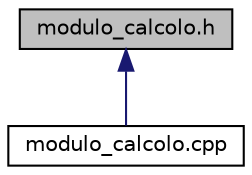 digraph "modulo_calcolo.h"
{
  edge [fontname="Helvetica",fontsize="10",labelfontname="Helvetica",labelfontsize="10"];
  node [fontname="Helvetica",fontsize="10",shape=record];
  Node11 [label="modulo_calcolo.h",height=0.2,width=0.4,color="black", fillcolor="grey75", style="filled", fontcolor="black"];
  Node11 -> Node12 [dir="back",color="midnightblue",fontsize="10",style="solid",fontname="Helvetica"];
  Node12 [label="modulo_calcolo.cpp",height=0.2,width=0.4,color="black", fillcolor="white", style="filled",URL="$modulo__calcolo_8cpp.html",tooltip="Metodi per il calcolo del campo strZ e verticale. "];
}
